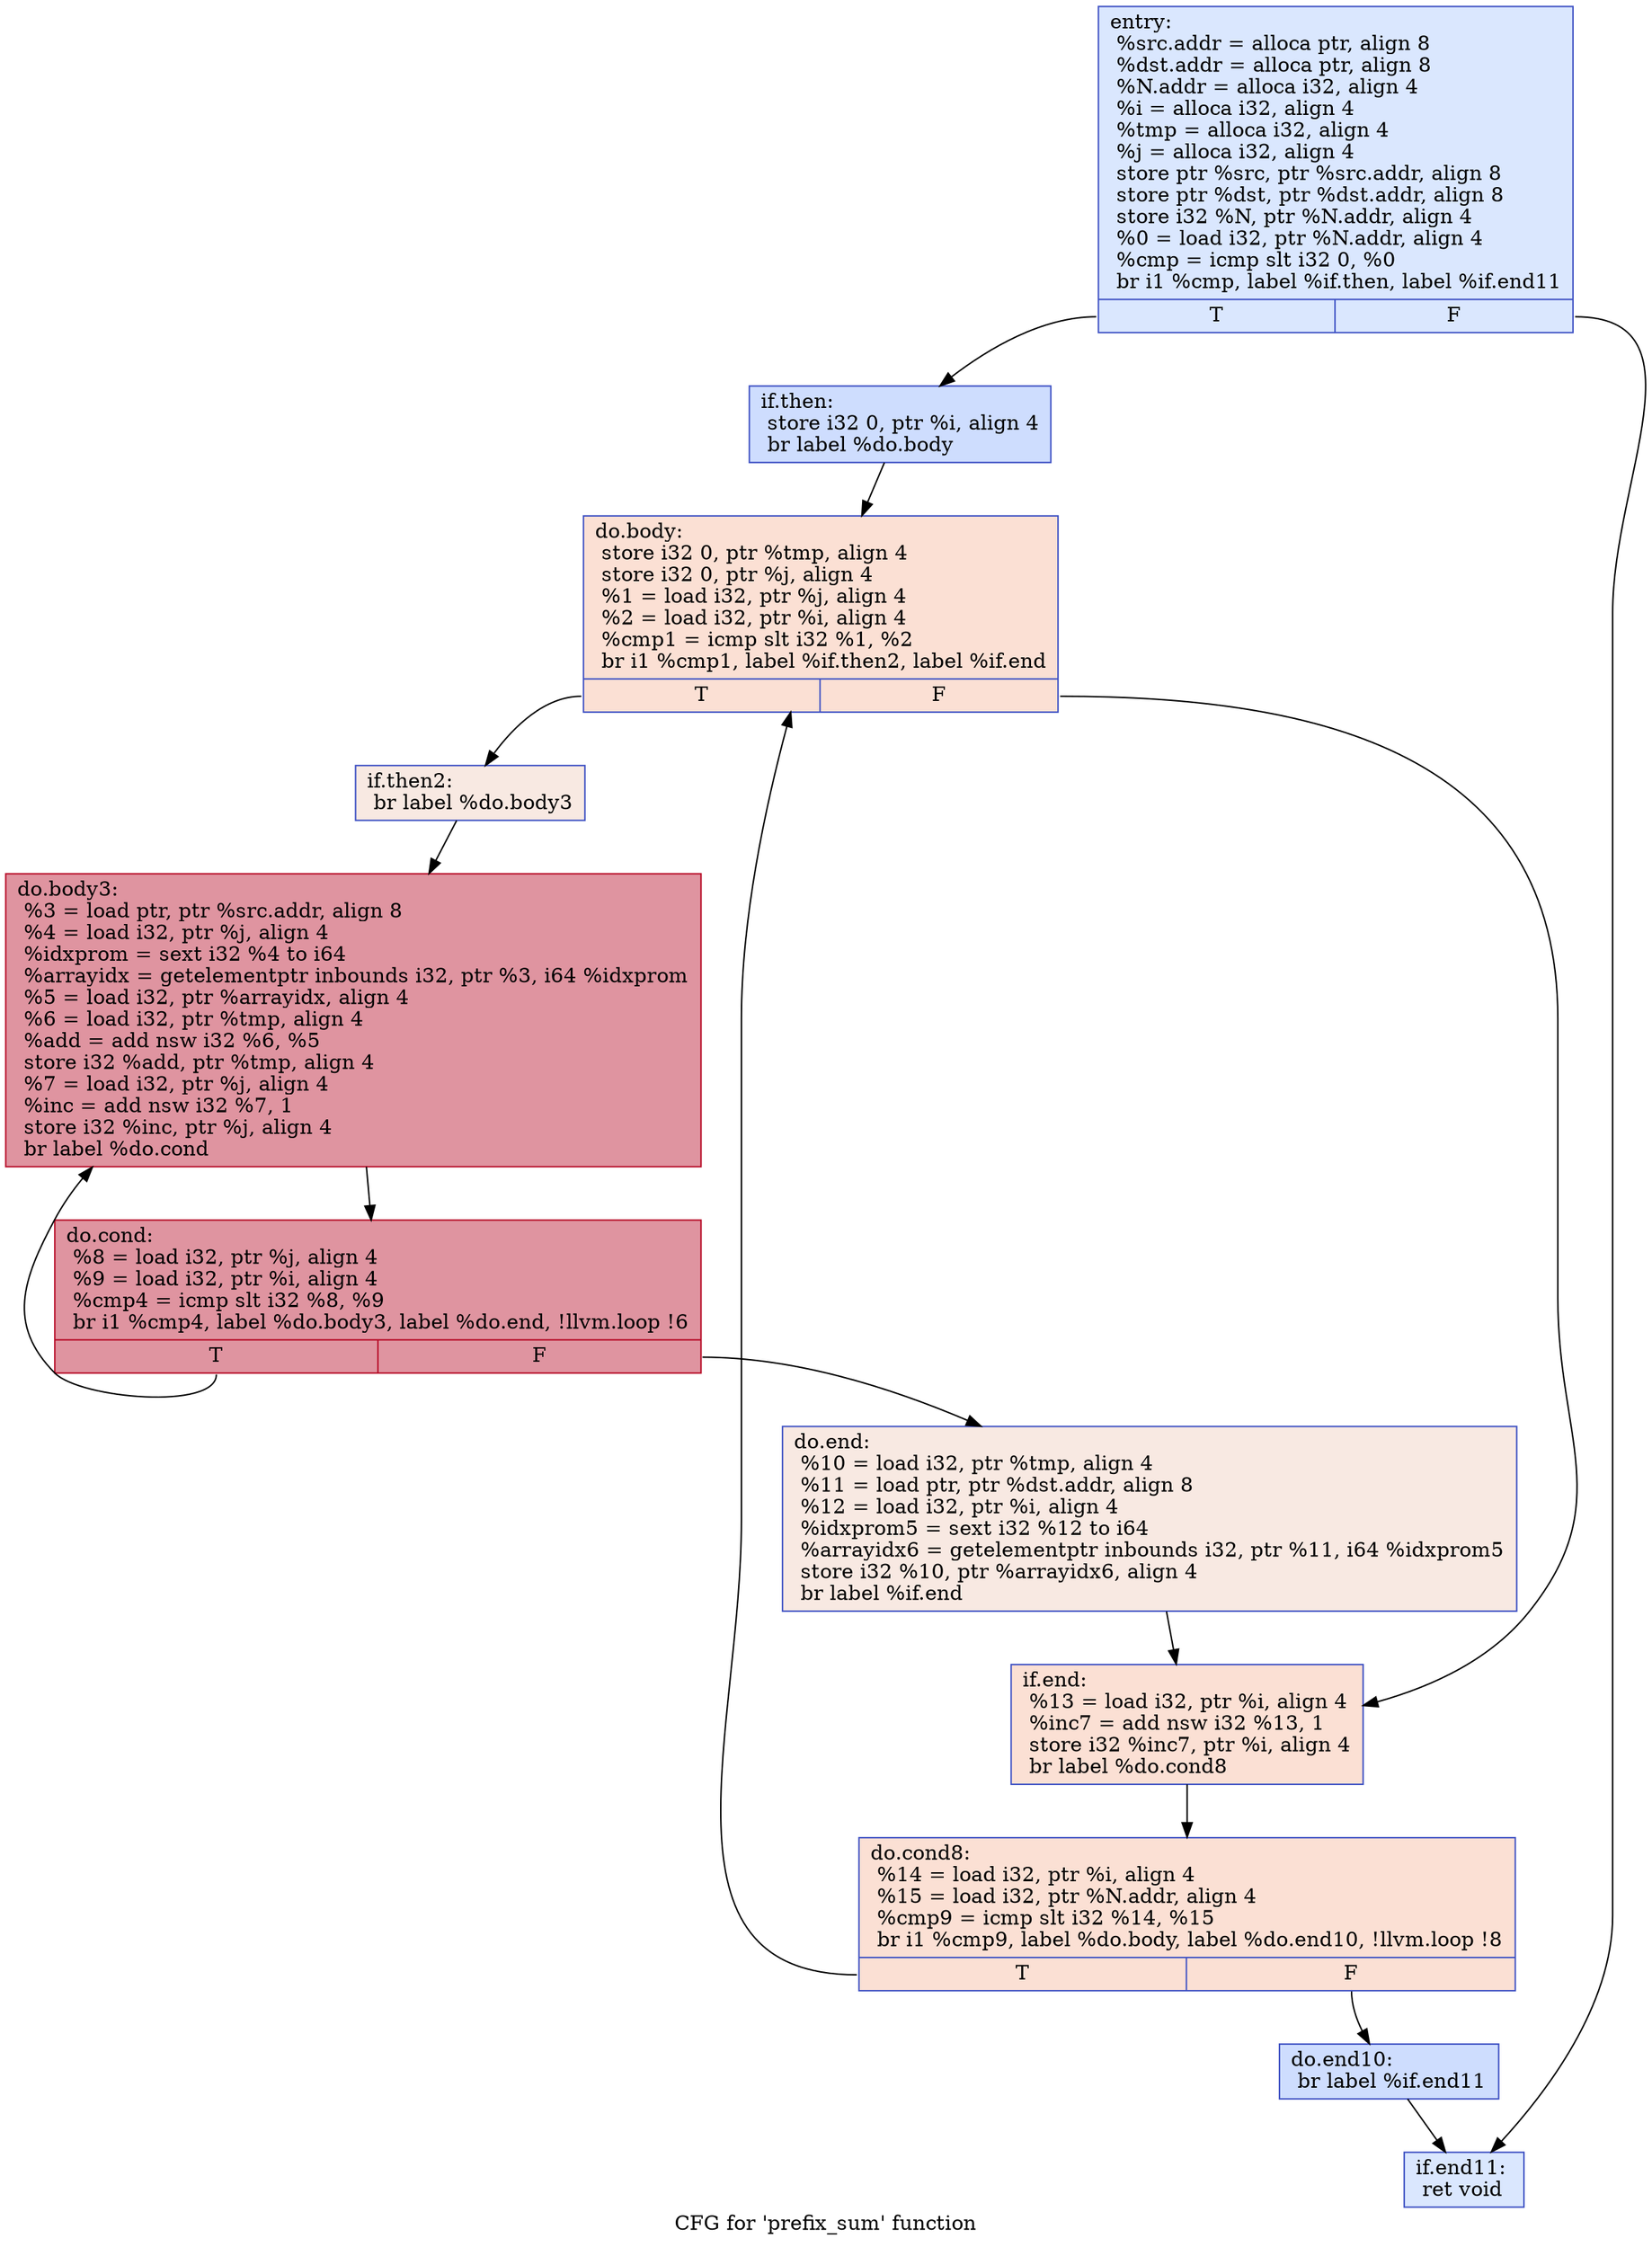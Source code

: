 digraph "CFG for 'prefix_sum' function" {
	label="CFG for 'prefix_sum' function";

	Node0x5580c1a33040 [shape=record,color="#3d50c3ff", style=filled, fillcolor="#abc8fd70",label="{entry:\l  %src.addr = alloca ptr, align 8\l  %dst.addr = alloca ptr, align 8\l  %N.addr = alloca i32, align 4\l  %i = alloca i32, align 4\l  %tmp = alloca i32, align 4\l  %j = alloca i32, align 4\l  store ptr %src, ptr %src.addr, align 8\l  store ptr %dst, ptr %dst.addr, align 8\l  store i32 %N, ptr %N.addr, align 4\l  %0 = load i32, ptr %N.addr, align 4\l  %cmp = icmp slt i32 0, %0\l  br i1 %cmp, label %if.then, label %if.end11\l|{<s0>T|<s1>F}}"];
	Node0x5580c1a33040:s0 -> Node0x5580c1a33b60;
	Node0x5580c1a33040:s1 -> Node0x5580c1a33bd0;
	Node0x5580c1a33b60 [shape=record,color="#3d50c3ff", style=filled, fillcolor="#8fb1fe70",label="{if.then:                                          \l  store i32 0, ptr %i, align 4\l  br label %do.body\l}"];
	Node0x5580c1a33b60 -> Node0x5580c1a33f00;
	Node0x5580c1a33f00 [shape=record,color="#3d50c3ff", style=filled, fillcolor="#f7b99e70",label="{do.body:                                          \l  store i32 0, ptr %tmp, align 4\l  store i32 0, ptr %j, align 4\l  %1 = load i32, ptr %j, align 4\l  %2 = load i32, ptr %i, align 4\l  %cmp1 = icmp slt i32 %1, %2\l  br i1 %cmp1, label %if.then2, label %if.end\l|{<s0>T|<s1>F}}"];
	Node0x5580c1a33f00:s0 -> Node0x5580c1a34230;
	Node0x5580c1a33f00:s1 -> Node0x5580c1a342b0;
	Node0x5580c1a34230 [shape=record,color="#3d50c3ff", style=filled, fillcolor="#efcebd70",label="{if.then2:                                         \l  br label %do.body3\l}"];
	Node0x5580c1a34230 -> Node0x5580c1a34410;
	Node0x5580c1a34410 [shape=record,color="#b70d28ff", style=filled, fillcolor="#b70d2870",label="{do.body3:                                         \l  %3 = load ptr, ptr %src.addr, align 8\l  %4 = load i32, ptr %j, align 4\l  %idxprom = sext i32 %4 to i64\l  %arrayidx = getelementptr inbounds i32, ptr %3, i64 %idxprom\l  %5 = load i32, ptr %arrayidx, align 4\l  %6 = load i32, ptr %tmp, align 4\l  %add = add nsw i32 %6, %5\l  store i32 %add, ptr %tmp, align 4\l  %7 = load i32, ptr %j, align 4\l  %inc = add nsw i32 %7, 1\l  store i32 %inc, ptr %j, align 4\l  br label %do.cond\l}"];
	Node0x5580c1a34410 -> Node0x5580c1a34b30;
	Node0x5580c1a34b30 [shape=record,color="#b70d28ff", style=filled, fillcolor="#b70d2870",label="{do.cond:                                          \l  %8 = load i32, ptr %j, align 4\l  %9 = load i32, ptr %i, align 4\l  %cmp4 = icmp slt i32 %8, %9\l  br i1 %cmp4, label %do.body3, label %do.end, !llvm.loop !6\l|{<s0>T|<s1>F}}"];
	Node0x5580c1a34b30:s0 -> Node0x5580c1a34410;
	Node0x5580c1a34b30:s1 -> Node0x5580c1a345e0;
	Node0x5580c1a345e0 [shape=record,color="#3d50c3ff", style=filled, fillcolor="#efcebd70",label="{do.end:                                           \l  %10 = load i32, ptr %tmp, align 4\l  %11 = load ptr, ptr %dst.addr, align 8\l  %12 = load i32, ptr %i, align 4\l  %idxprom5 = sext i32 %12 to i64\l  %arrayidx6 = getelementptr inbounds i32, ptr %11, i64 %idxprom5\l  store i32 %10, ptr %arrayidx6, align 4\l  br label %if.end\l}"];
	Node0x5580c1a345e0 -> Node0x5580c1a342b0;
	Node0x5580c1a342b0 [shape=record,color="#3d50c3ff", style=filled, fillcolor="#f7b99e70",label="{if.end:                                           \l  %13 = load i32, ptr %i, align 4\l  %inc7 = add nsw i32 %13, 1\l  store i32 %inc7, ptr %i, align 4\l  br label %do.cond8\l}"];
	Node0x5580c1a342b0 -> Node0x5580c1a362f0;
	Node0x5580c1a362f0 [shape=record,color="#3d50c3ff", style=filled, fillcolor="#f7b99e70",label="{do.cond8:                                         \l  %14 = load i32, ptr %i, align 4\l  %15 = load i32, ptr %N.addr, align 4\l  %cmp9 = icmp slt i32 %14, %15\l  br i1 %cmp9, label %do.body, label %do.end10, !llvm.loop !8\l|{<s0>T|<s1>F}}"];
	Node0x5580c1a362f0:s0 -> Node0x5580c1a33f00;
	Node0x5580c1a362f0:s1 -> Node0x5580c1a36570;
	Node0x5580c1a36570 [shape=record,color="#3d50c3ff", style=filled, fillcolor="#8fb1fe70",label="{do.end10:                                         \l  br label %if.end11\l}"];
	Node0x5580c1a36570 -> Node0x5580c1a33bd0;
	Node0x5580c1a33bd0 [shape=record,color="#3d50c3ff", style=filled, fillcolor="#abc8fd70",label="{if.end11:                                         \l  ret void\l}"];
}
